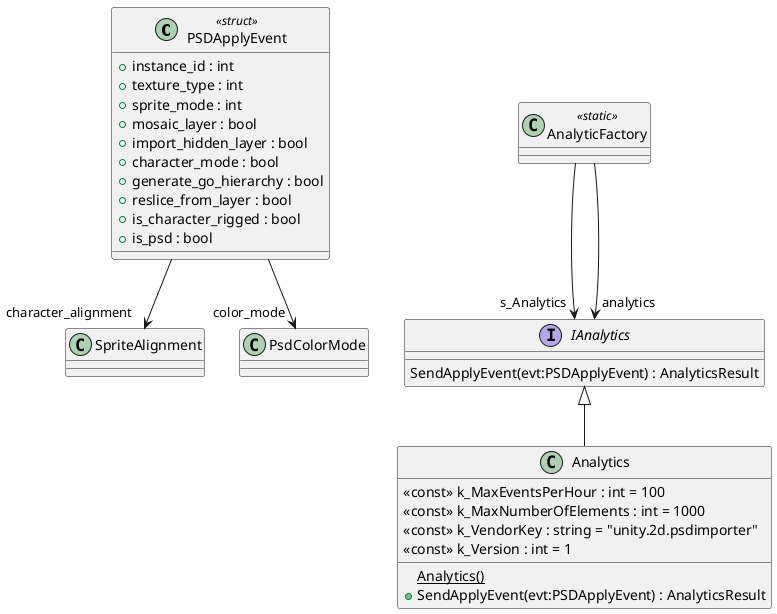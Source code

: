 @startuml
class PSDApplyEvent <<struct>> {
    + instance_id : int
    + texture_type : int
    + sprite_mode : int
    + mosaic_layer : bool
    + import_hidden_layer : bool
    + character_mode : bool
    + generate_go_hierarchy : bool
    + reslice_from_layer : bool
    + is_character_rigged : bool
    + is_psd : bool
}
interface IAnalytics {
    SendApplyEvent(evt:PSDApplyEvent) : AnalyticsResult
}
class AnalyticFactory <<static>> {
}
class Analytics {
    <<const>> k_MaxEventsPerHour : int = 100
    <<const>> k_MaxNumberOfElements : int = 1000
    <<const>> k_VendorKey : string = "unity.2d.psdimporter"
    <<const>> k_Version : int = 1
    {static} Analytics()
    + SendApplyEvent(evt:PSDApplyEvent) : AnalyticsResult
}
PSDApplyEvent --> "character_alignment" SpriteAlignment
PSDApplyEvent --> "color_mode" PsdColorMode
AnalyticFactory --> "s_Analytics" IAnalytics
AnalyticFactory --> "analytics" IAnalytics
IAnalytics <|-- Analytics
@enduml
